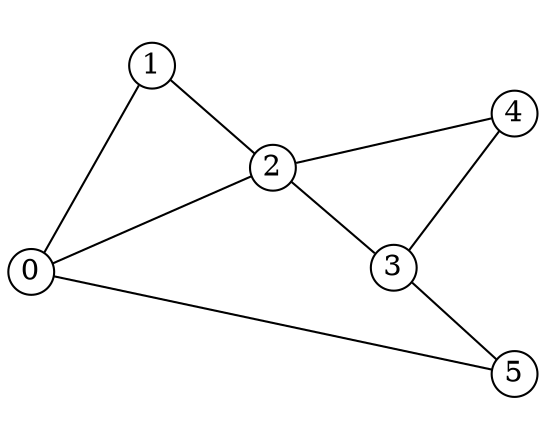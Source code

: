 graph G{
  rankdir=LR;
  size=100; ratio=0.8; splines=polyline

  node [shape=circle, fixedsize=true, width=0.3]

  0 -- 1
  0 -- 2
  0 -- 5
  1 -- 2
  2 -- 3
  2 -- 4
  3 -- 4
  3 -- 5
}

